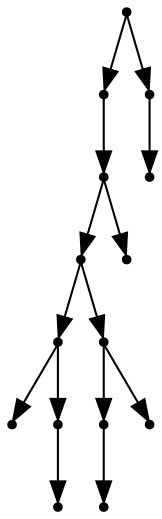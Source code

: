 digraph {
  14 [shape=point];
  11 [shape=point];
  10 [shape=point];
  8 [shape=point];
  3 [shape=point];
  0 [shape=point];
  2 [shape=point];
  1 [shape=point];
  7 [shape=point];
  5 [shape=point];
  4 [shape=point];
  6 [shape=point];
  9 [shape=point];
  13 [shape=point];
  12 [shape=point];
14 -> 11;
11 -> 10;
10 -> 8;
8 -> 3;
3 -> 0;
3 -> 2;
2 -> 1;
8 -> 7;
7 -> 5;
5 -> 4;
7 -> 6;
10 -> 9;
14 -> 13;
13 -> 12;
}
